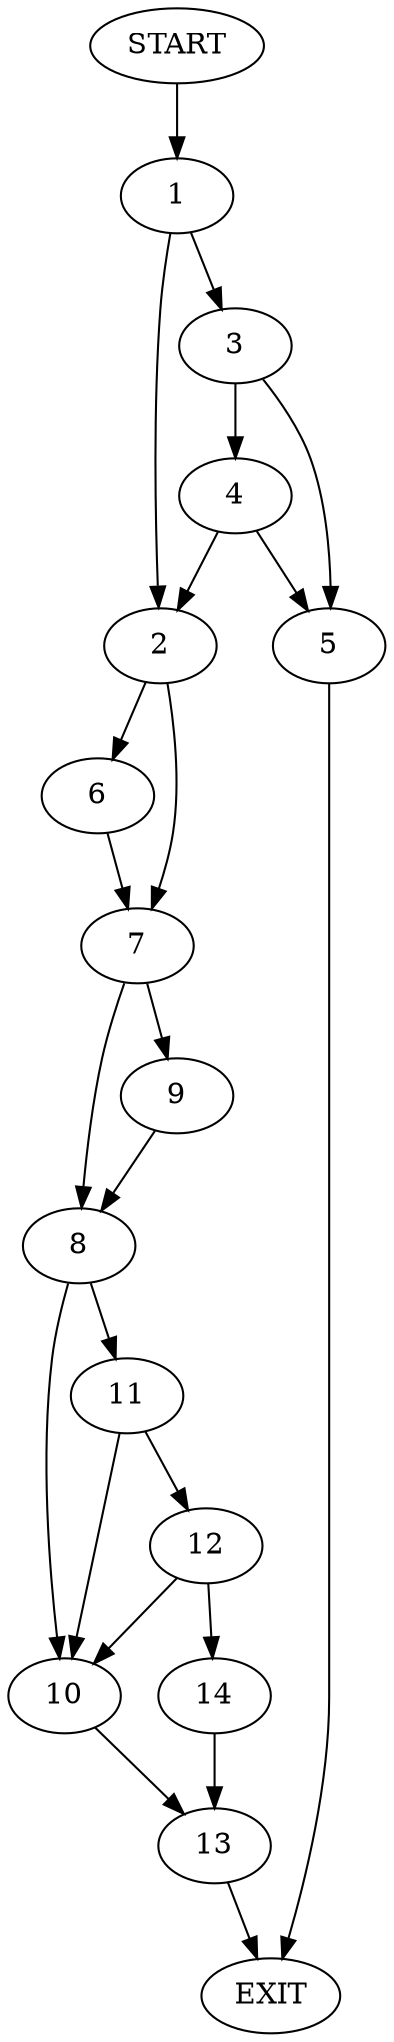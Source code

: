 digraph {
0 [label="START"]
15 [label="EXIT"]
0 -> 1
1 -> 2
1 -> 3
3 -> 4
3 -> 5
2 -> 6
2 -> 7
5 -> 15
4 -> 2
4 -> 5
6 -> 7
7 -> 8
7 -> 9
8 -> 10
8 -> 11
9 -> 8
11 -> 12
11 -> 10
10 -> 13
12 -> 14
12 -> 10
14 -> 13
13 -> 15
}
